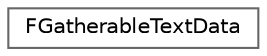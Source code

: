 digraph "Graphical Class Hierarchy"
{
 // INTERACTIVE_SVG=YES
 // LATEX_PDF_SIZE
  bgcolor="transparent";
  edge [fontname=Helvetica,fontsize=10,labelfontname=Helvetica,labelfontsize=10];
  node [fontname=Helvetica,fontsize=10,shape=box,height=0.2,width=0.4];
  rankdir="LR";
  Node0 [id="Node000000",label="FGatherableTextData",height=0.2,width=0.4,color="grey40", fillcolor="white", style="filled",URL="$d1/d82/structFGatherableTextData.html",tooltip=" "];
}
